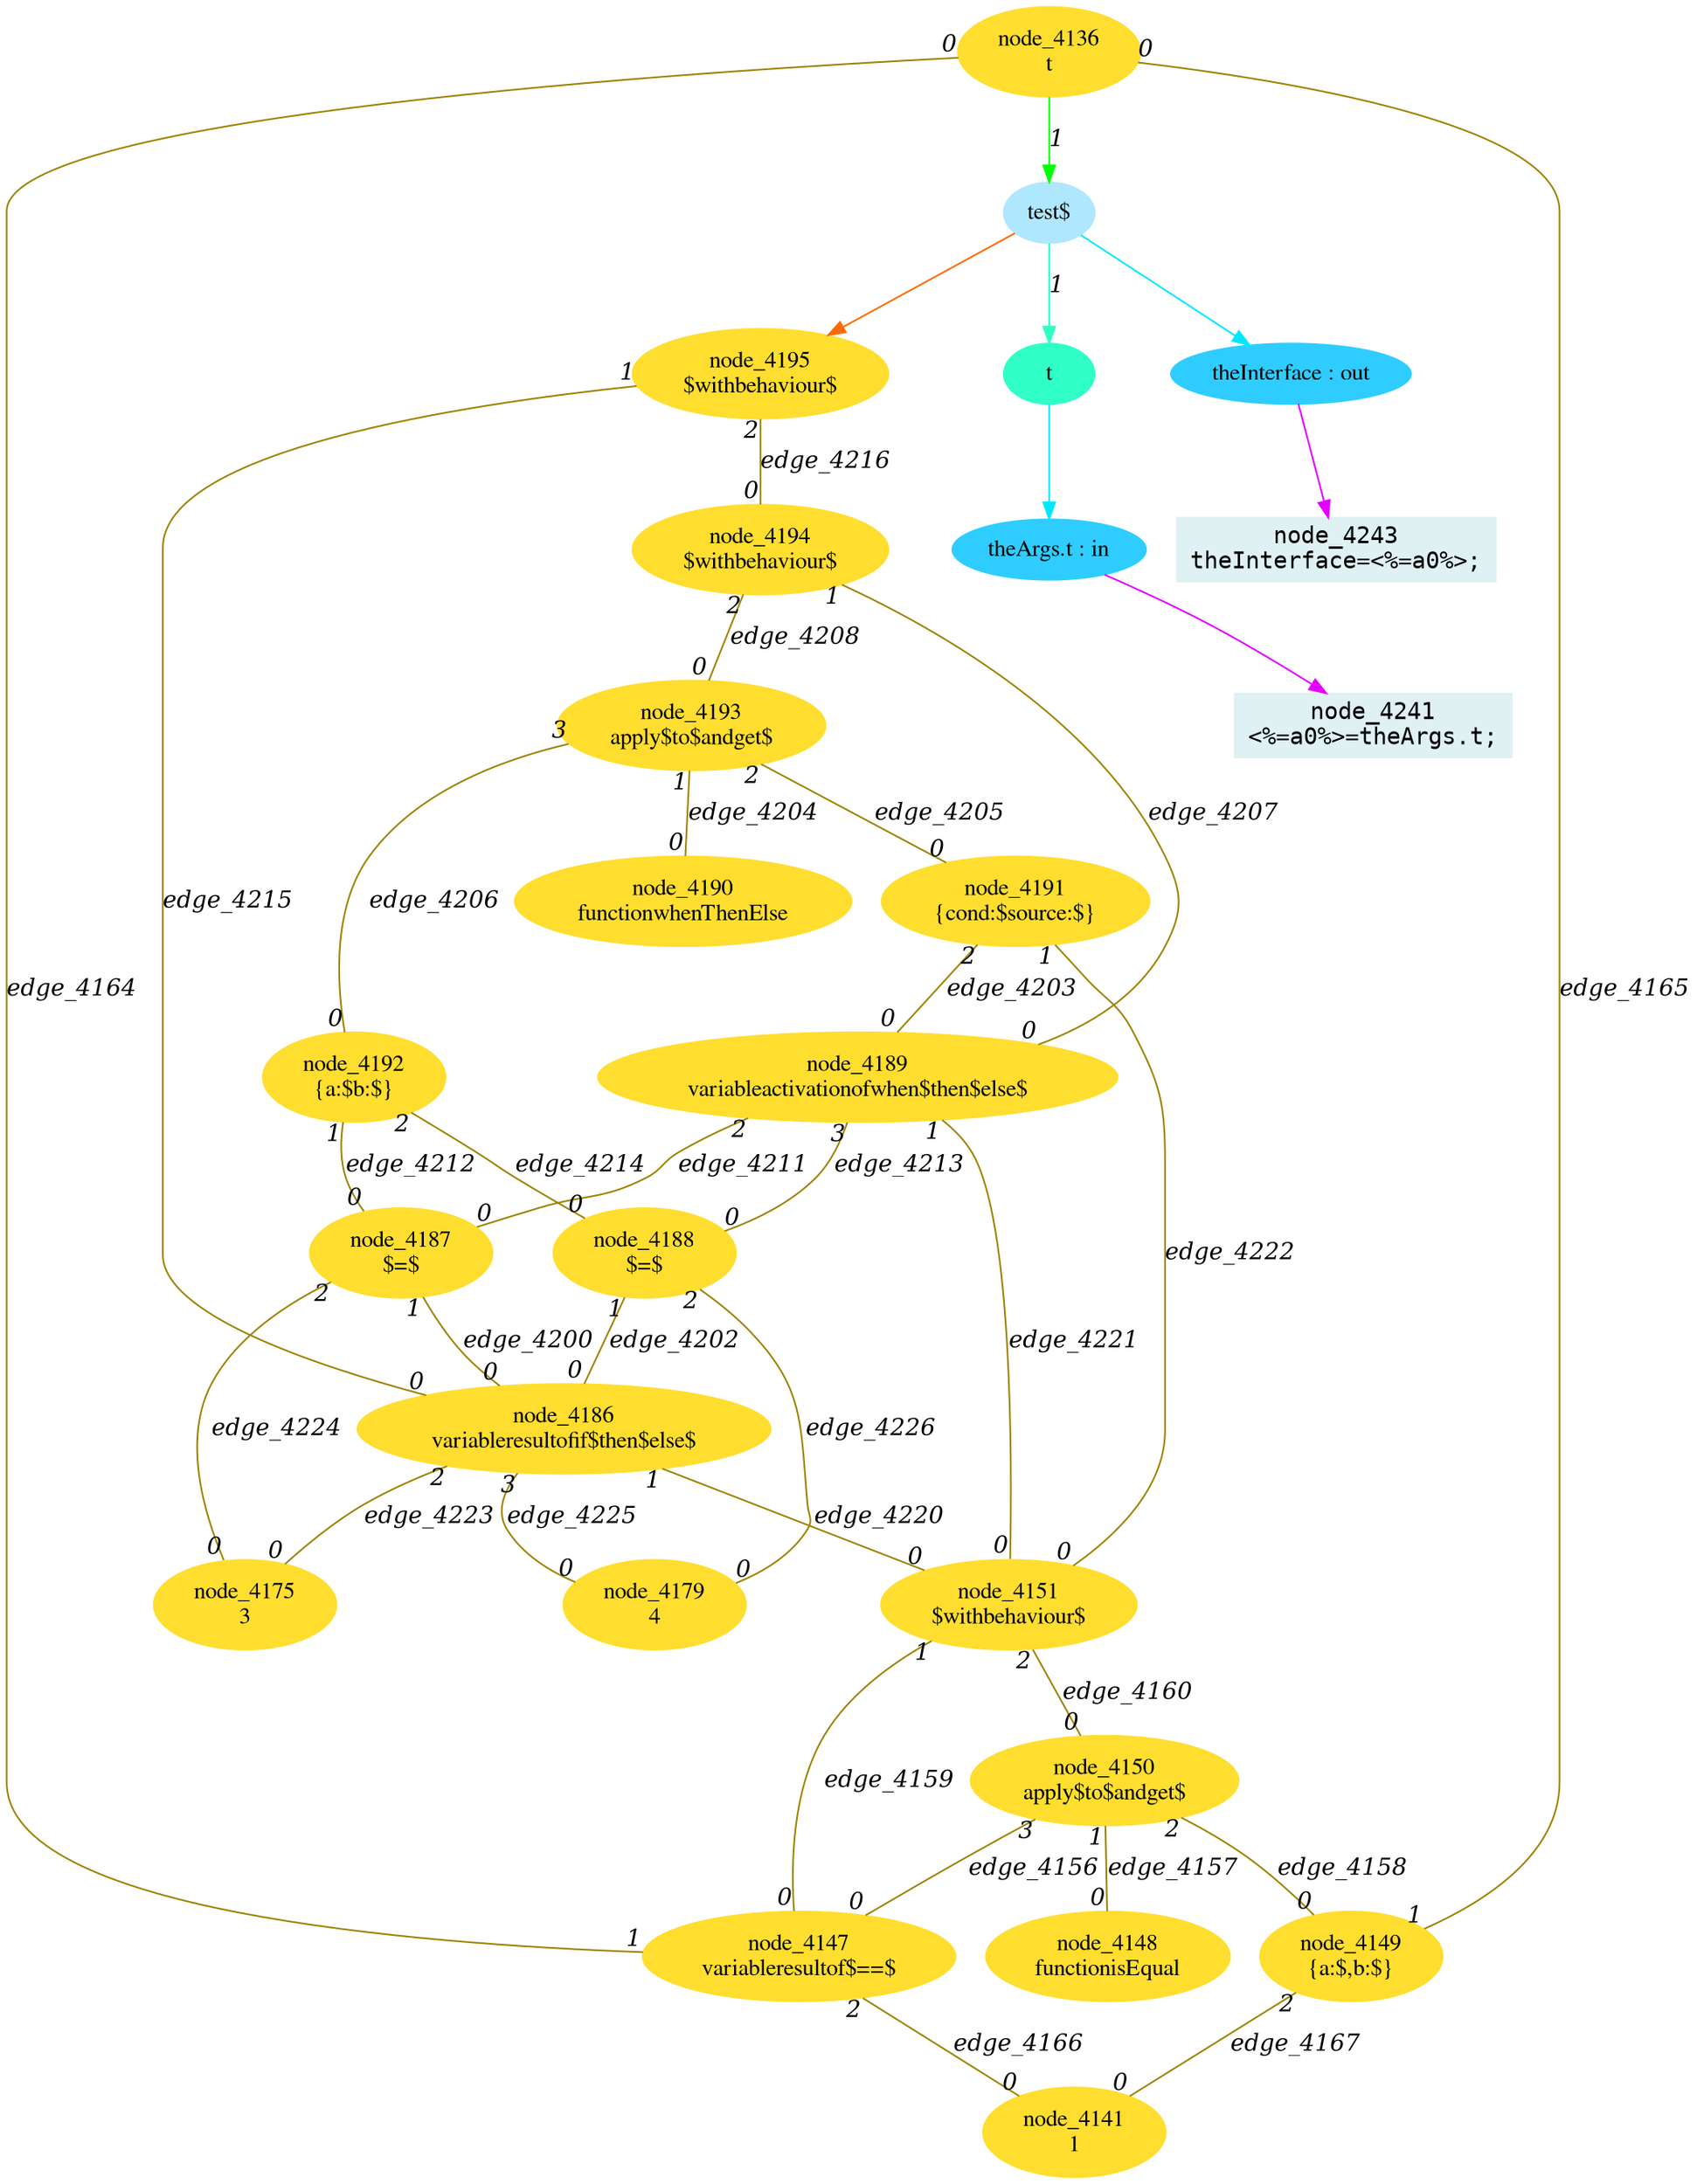 digraph g{node_4136 [shape="ellipse", style="filled", color="#ffde2f", fontname="Times", label="node_4136
t" ]
node_4141 [shape="ellipse", style="filled", color="#ffde2f", fontname="Times", label="node_4141
1" ]
node_4147 [shape="ellipse", style="filled", color="#ffde2f", fontname="Times", label="node_4147
variableresultof$==$" ]
node_4148 [shape="ellipse", style="filled", color="#ffde2f", fontname="Times", label="node_4148
functionisEqual" ]
node_4149 [shape="ellipse", style="filled", color="#ffde2f", fontname="Times", label="node_4149
{a:$,b:$}" ]
node_4150 [shape="ellipse", style="filled", color="#ffde2f", fontname="Times", label="node_4150
apply$to$andget$" ]
node_4151 [shape="ellipse", style="filled", color="#ffde2f", fontname="Times", label="node_4151
$withbehaviour$" ]
node_4175 [shape="ellipse", style="filled", color="#ffde2f", fontname="Times", label="node_4175
3" ]
node_4179 [shape="ellipse", style="filled", color="#ffde2f", fontname="Times", label="node_4179
4" ]
node_4186 [shape="ellipse", style="filled", color="#ffde2f", fontname="Times", label="node_4186
variableresultofif$then$else$" ]
node_4187 [shape="ellipse", style="filled", color="#ffde2f", fontname="Times", label="node_4187
$=$" ]
node_4188 [shape="ellipse", style="filled", color="#ffde2f", fontname="Times", label="node_4188
$=$" ]
node_4189 [shape="ellipse", style="filled", color="#ffde2f", fontname="Times", label="node_4189
variableactivationofwhen$then$else$" ]
node_4190 [shape="ellipse", style="filled", color="#ffde2f", fontname="Times", label="node_4190
functionwhenThenElse" ]
node_4191 [shape="ellipse", style="filled", color="#ffde2f", fontname="Times", label="node_4191
{cond:$source:$}" ]
node_4192 [shape="ellipse", style="filled", color="#ffde2f", fontname="Times", label="node_4192
{a:$b:$}" ]
node_4193 [shape="ellipse", style="filled", color="#ffde2f", fontname="Times", label="node_4193
apply$to$andget$" ]
node_4194 [shape="ellipse", style="filled", color="#ffde2f", fontname="Times", label="node_4194
$withbehaviour$" ]
node_4195 [shape="ellipse", style="filled", color="#ffde2f", fontname="Times", label="node_4195
$withbehaviour$" ]
node_4241 [shape="box", style="filled", color="#dff1f2", fontname="Courier", label="node_4241
<%=a0%>=theArgs.t;
" ]
node_4243 [shape="box", style="filled", color="#dff1f2", fontname="Courier", label="node_4243
theInterface=<%=a0%>;
" ]
node_3565 [shape="ellipse", style="filled", color="#afe7ff", fontname="Times", label="test$" ]
node_3762 [shape="ellipse", style="filled", color="#2fffc7", fontname="Times", label="t" ]
node_3763 [shape="ellipse", style="filled", color="#2fcdff", fontname="Times", label="theArgs.t : in" ]
node_3767 [shape="ellipse", style="filled", color="#2fcdff", fontname="Times", label="theInterface : out" ]
node_3565 -> node_4195 [dir=forward, arrowHead=normal, fontname="Times-Italic", arrowsize=1, color="#ff6b00", label="",  headlabel="", taillabel="" ]
node_4136 -> node_3565 [dir=forward, arrowHead=normal, fontname="Times-Italic", arrowsize=1, color="#00ff03", label="1",  headlabel="", taillabel="" ]
node_3565 -> node_3762 [dir=forward, arrowHead=normal, fontname="Times-Italic", arrowsize=1, color="#2fffc7", label="1",  headlabel="", taillabel="" ]
node_3762 -> node_3763 [dir=forward, arrowHead=normal, fontname="Times-Italic", arrowsize=1, color="#00e8ff", label="",  headlabel="", taillabel="" ]
node_3565 -> node_3767 [dir=forward, arrowHead=normal, fontname="Times-Italic", arrowsize=1, color="#00e8ff", label="",  headlabel="", taillabel="" ]
node_3763 -> node_4241 [dir=forward, arrowHead=normal, fontname="Times-Italic", arrowsize=1, color="#e300ff", label="",  headlabel="", taillabel="" ]
node_3767 -> node_4243 [dir=forward, arrowHead=normal, fontname="Times-Italic", arrowsize=1, color="#e300ff", label="",  headlabel="", taillabel="" ]
node_4150 -> node_4147 [dir=none, arrowHead=none, fontname="Times-Italic", arrowsize=1, color="#9d8400", label="edge_4156",  headlabel="0", taillabel="3" ]
node_4150 -> node_4148 [dir=none, arrowHead=none, fontname="Times-Italic", arrowsize=1, color="#9d8400", label="edge_4157",  headlabel="0", taillabel="1" ]
node_4150 -> node_4149 [dir=none, arrowHead=none, fontname="Times-Italic", arrowsize=1, color="#9d8400", label="edge_4158",  headlabel="0", taillabel="2" ]
node_4151 -> node_4147 [dir=none, arrowHead=none, fontname="Times-Italic", arrowsize=1, color="#9d8400", label="edge_4159",  headlabel="0", taillabel="1" ]
node_4151 -> node_4150 [dir=none, arrowHead=none, fontname="Times-Italic", arrowsize=1, color="#9d8400", label="edge_4160",  headlabel="0", taillabel="2" ]
node_4147 -> node_4136 [dir=none, arrowHead=none, fontname="Times-Italic", arrowsize=1, color="#9d8400", label="edge_4164",  headlabel="0", taillabel="1" ]
node_4149 -> node_4136 [dir=none, arrowHead=none, fontname="Times-Italic", arrowsize=1, color="#9d8400", label="edge_4165",  headlabel="0", taillabel="1" ]
node_4147 -> node_4141 [dir=none, arrowHead=none, fontname="Times-Italic", arrowsize=1, color="#9d8400", label="edge_4166",  headlabel="0", taillabel="2" ]
node_4149 -> node_4141 [dir=none, arrowHead=none, fontname="Times-Italic", arrowsize=1, color="#9d8400", label="edge_4167",  headlabel="0", taillabel="2" ]
node_4187 -> node_4186 [dir=none, arrowHead=none, fontname="Times-Italic", arrowsize=1, color="#9d8400", label="edge_4200",  headlabel="0", taillabel="1" ]
node_4188 -> node_4186 [dir=none, arrowHead=none, fontname="Times-Italic", arrowsize=1, color="#9d8400", label="edge_4202",  headlabel="0", taillabel="1" ]
node_4191 -> node_4189 [dir=none, arrowHead=none, fontname="Times-Italic", arrowsize=1, color="#9d8400", label="edge_4203",  headlabel="0", taillabel="2" ]
node_4193 -> node_4190 [dir=none, arrowHead=none, fontname="Times-Italic", arrowsize=1, color="#9d8400", label="edge_4204",  headlabel="0", taillabel="1" ]
node_4193 -> node_4191 [dir=none, arrowHead=none, fontname="Times-Italic", arrowsize=1, color="#9d8400", label="edge_4205",  headlabel="0", taillabel="2" ]
node_4193 -> node_4192 [dir=none, arrowHead=none, fontname="Times-Italic", arrowsize=1, color="#9d8400", label="edge_4206",  headlabel="0", taillabel="3" ]
node_4194 -> node_4189 [dir=none, arrowHead=none, fontname="Times-Italic", arrowsize=1, color="#9d8400", label="edge_4207",  headlabel="0", taillabel="1" ]
node_4194 -> node_4193 [dir=none, arrowHead=none, fontname="Times-Italic", arrowsize=1, color="#9d8400", label="edge_4208",  headlabel="0", taillabel="2" ]
node_4189 -> node_4187 [dir=none, arrowHead=none, fontname="Times-Italic", arrowsize=1, color="#9d8400", label="edge_4211",  headlabel="0", taillabel="2" ]
node_4192 -> node_4187 [dir=none, arrowHead=none, fontname="Times-Italic", arrowsize=1, color="#9d8400", label="edge_4212",  headlabel="0", taillabel="1" ]
node_4189 -> node_4188 [dir=none, arrowHead=none, fontname="Times-Italic", arrowsize=1, color="#9d8400", label="edge_4213",  headlabel="0", taillabel="3" ]
node_4192 -> node_4188 [dir=none, arrowHead=none, fontname="Times-Italic", arrowsize=1, color="#9d8400", label="edge_4214",  headlabel="0", taillabel="2" ]
node_4195 -> node_4186 [dir=none, arrowHead=none, fontname="Times-Italic", arrowsize=1, color="#9d8400", label="edge_4215",  headlabel="0", taillabel="1" ]
node_4195 -> node_4194 [dir=none, arrowHead=none, fontname="Times-Italic", arrowsize=1, color="#9d8400", label="edge_4216",  headlabel="0", taillabel="2" ]
node_4186 -> node_4151 [dir=none, arrowHead=none, fontname="Times-Italic", arrowsize=1, color="#9d8400", label="edge_4220",  headlabel="0", taillabel="1" ]
node_4189 -> node_4151 [dir=none, arrowHead=none, fontname="Times-Italic", arrowsize=1, color="#9d8400", label="edge_4221",  headlabel="0", taillabel="1" ]
node_4191 -> node_4151 [dir=none, arrowHead=none, fontname="Times-Italic", arrowsize=1, color="#9d8400", label="edge_4222",  headlabel="0", taillabel="1" ]
node_4186 -> node_4175 [dir=none, arrowHead=none, fontname="Times-Italic", arrowsize=1, color="#9d8400", label="edge_4223",  headlabel="0", taillabel="2" ]
node_4187 -> node_4175 [dir=none, arrowHead=none, fontname="Times-Italic", arrowsize=1, color="#9d8400", label="edge_4224",  headlabel="0", taillabel="2" ]
node_4186 -> node_4179 [dir=none, arrowHead=none, fontname="Times-Italic", arrowsize=1, color="#9d8400", label="edge_4225",  headlabel="0", taillabel="3" ]
node_4188 -> node_4179 [dir=none, arrowHead=none, fontname="Times-Italic", arrowsize=1, color="#9d8400", label="edge_4226",  headlabel="0", taillabel="2" ]
}